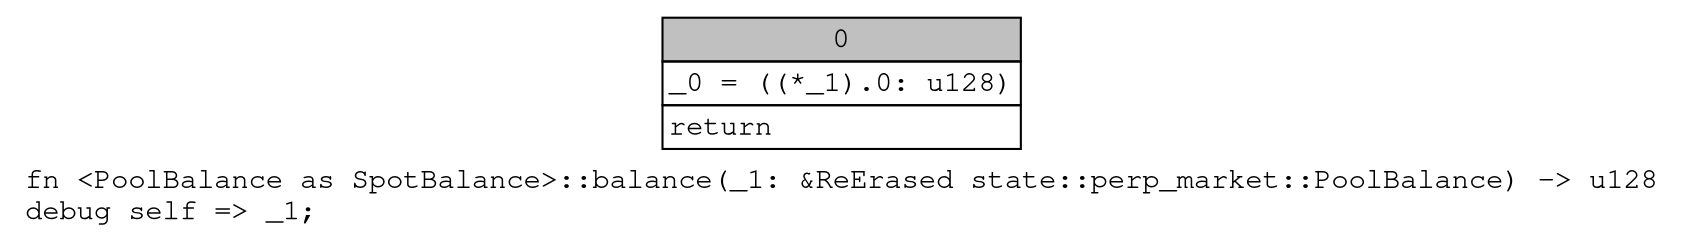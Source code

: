 digraph Mir_0_3818 {
    graph [fontname="Courier, monospace"];
    node [fontname="Courier, monospace"];
    edge [fontname="Courier, monospace"];
    label=<fn &lt;PoolBalance as SpotBalance&gt;::balance(_1: &amp;ReErased state::perp_market::PoolBalance) -&gt; u128<br align="left"/>debug self =&gt; _1;<br align="left"/>>;
    bb0__0_3818 [shape="none", label=<<table border="0" cellborder="1" cellspacing="0"><tr><td bgcolor="gray" align="center" colspan="1">0</td></tr><tr><td align="left" balign="left">_0 = ((*_1).0: u128)<br/></td></tr><tr><td align="left">return</td></tr></table>>];
}
